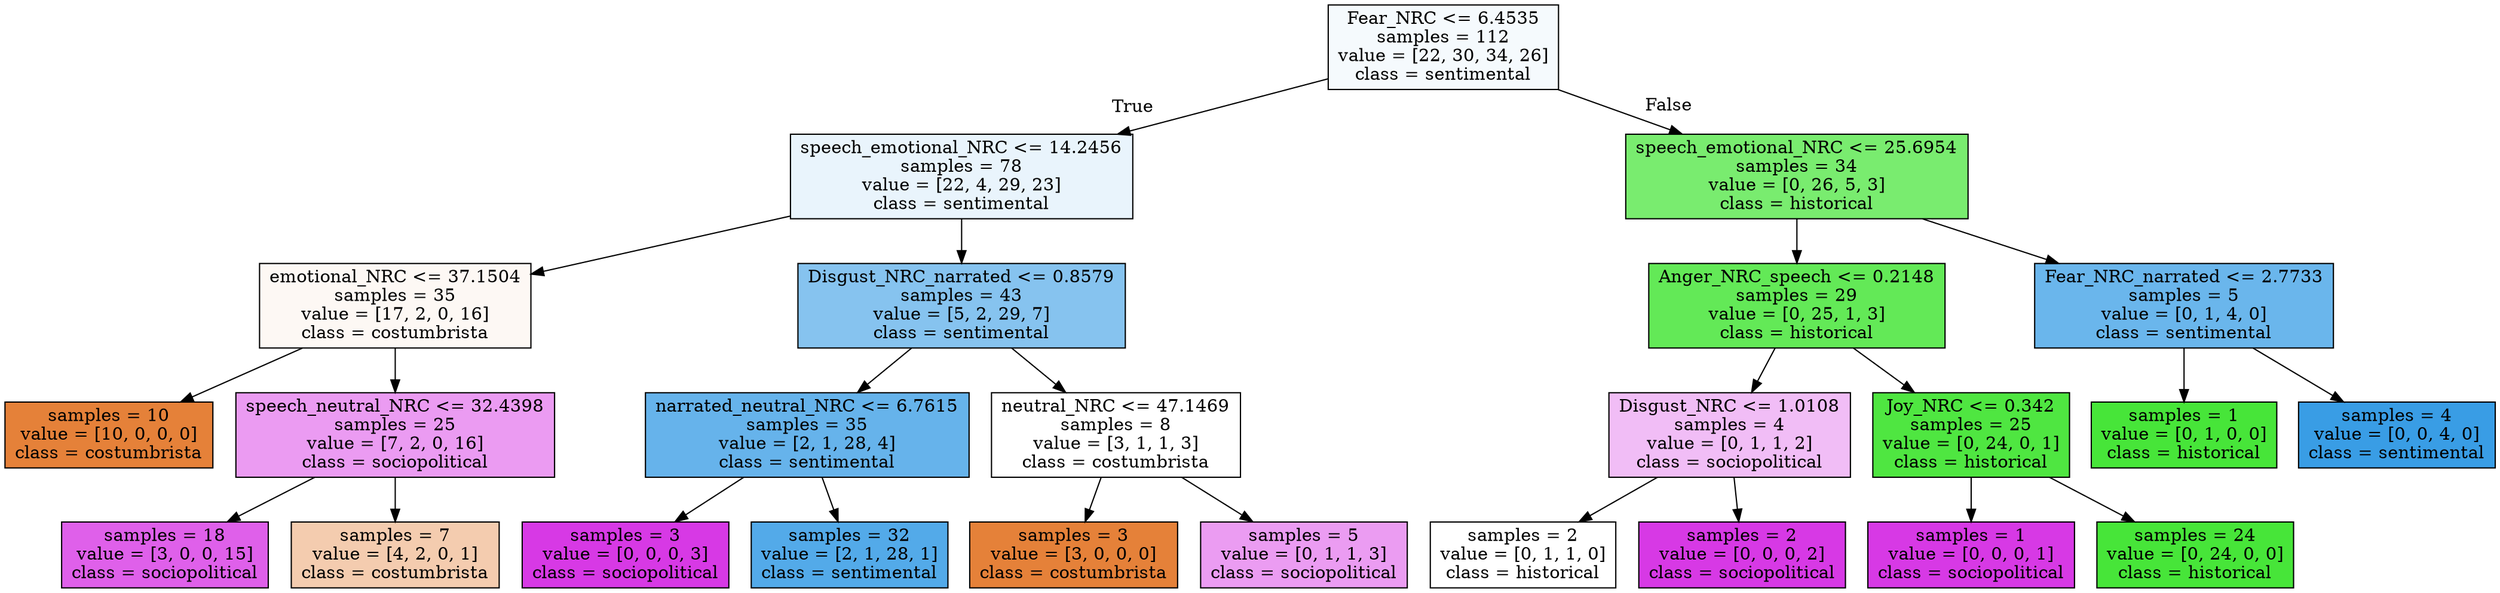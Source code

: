 digraph Tree {
node [shape=box, style="filled", color="black"] ;
0 [label="Fear_NRC <= 6.4535\nsamples = 112\nvalue = [22, 30, 34, 26]\nclass = sentimental", fillcolor="#399de50c"] ;
1 [label="speech_emotional_NRC <= 14.2456\nsamples = 78\nvalue = [22, 4, 29, 23]\nclass = sentimental", fillcolor="#399de51c"] ;
0 -> 1 [labeldistance=2.5, labelangle=45, headlabel="True"] ;
2 [label="emotional_NRC <= 37.1504\nsamples = 35\nvalue = [17, 2, 0, 16]\nclass = costumbrista", fillcolor="#e581390d"] ;
1 -> 2 ;
3 [label="samples = 10\nvalue = [10, 0, 0, 0]\nclass = costumbrista", fillcolor="#e58139ff"] ;
2 -> 3 ;
4 [label="speech_neutral_NRC <= 32.4398\nsamples = 25\nvalue = [7, 2, 0, 16]\nclass = sociopolitical", fillcolor="#d739e580"] ;
2 -> 4 ;
5 [label="samples = 18\nvalue = [3, 0, 0, 15]\nclass = sociopolitical", fillcolor="#d739e5cc"] ;
4 -> 5 ;
6 [label="samples = 7\nvalue = [4, 2, 0, 1]\nclass = costumbrista", fillcolor="#e5813966"] ;
4 -> 6 ;
7 [label="Disgust_NRC_narrated <= 0.8579\nsamples = 43\nvalue = [5, 2, 29, 7]\nclass = sentimental", fillcolor="#399de59c"] ;
1 -> 7 ;
8 [label="narrated_neutral_NRC <= 6.7615\nsamples = 35\nvalue = [2, 1, 28, 4]\nclass = sentimental", fillcolor="#399de5c5"] ;
7 -> 8 ;
9 [label="samples = 3\nvalue = [0, 0, 0, 3]\nclass = sociopolitical", fillcolor="#d739e5ff"] ;
8 -> 9 ;
10 [label="samples = 32\nvalue = [2, 1, 28, 1]\nclass = sentimental", fillcolor="#399de5dd"] ;
8 -> 10 ;
11 [label="neutral_NRC <= 47.1469\nsamples = 8\nvalue = [3, 1, 1, 3]\nclass = costumbrista", fillcolor="#e5813900"] ;
7 -> 11 ;
12 [label="samples = 3\nvalue = [3, 0, 0, 0]\nclass = costumbrista", fillcolor="#e58139ff"] ;
11 -> 12 ;
13 [label="samples = 5\nvalue = [0, 1, 1, 3]\nclass = sociopolitical", fillcolor="#d739e57f"] ;
11 -> 13 ;
14 [label="speech_emotional_NRC <= 25.6954\nsamples = 34\nvalue = [0, 26, 5, 3]\nclass = historical", fillcolor="#47e539b9"] ;
0 -> 14 [labeldistance=2.5, labelangle=-45, headlabel="False"] ;
15 [label="Anger_NRC_speech <= 0.2148\nsamples = 29\nvalue = [0, 25, 1, 3]\nclass = historical", fillcolor="#47e539d8"] ;
14 -> 15 ;
16 [label="Disgust_NRC <= 1.0108\nsamples = 4\nvalue = [0, 1, 1, 2]\nclass = sociopolitical", fillcolor="#d739e555"] ;
15 -> 16 ;
17 [label="samples = 2\nvalue = [0, 1, 1, 0]\nclass = historical", fillcolor="#47e53900"] ;
16 -> 17 ;
18 [label="samples = 2\nvalue = [0, 0, 0, 2]\nclass = sociopolitical", fillcolor="#d739e5ff"] ;
16 -> 18 ;
19 [label="Joy_NRC <= 0.342\nsamples = 25\nvalue = [0, 24, 0, 1]\nclass = historical", fillcolor="#47e539f4"] ;
15 -> 19 ;
20 [label="samples = 1\nvalue = [0, 0, 0, 1]\nclass = sociopolitical", fillcolor="#d739e5ff"] ;
19 -> 20 ;
21 [label="samples = 24\nvalue = [0, 24, 0, 0]\nclass = historical", fillcolor="#47e539ff"] ;
19 -> 21 ;
22 [label="Fear_NRC_narrated <= 2.7733\nsamples = 5\nvalue = [0, 1, 4, 0]\nclass = sentimental", fillcolor="#399de5bf"] ;
14 -> 22 ;
23 [label="samples = 1\nvalue = [0, 1, 0, 0]\nclass = historical", fillcolor="#47e539ff"] ;
22 -> 23 ;
24 [label="samples = 4\nvalue = [0, 0, 4, 0]\nclass = sentimental", fillcolor="#399de5ff"] ;
22 -> 24 ;
}